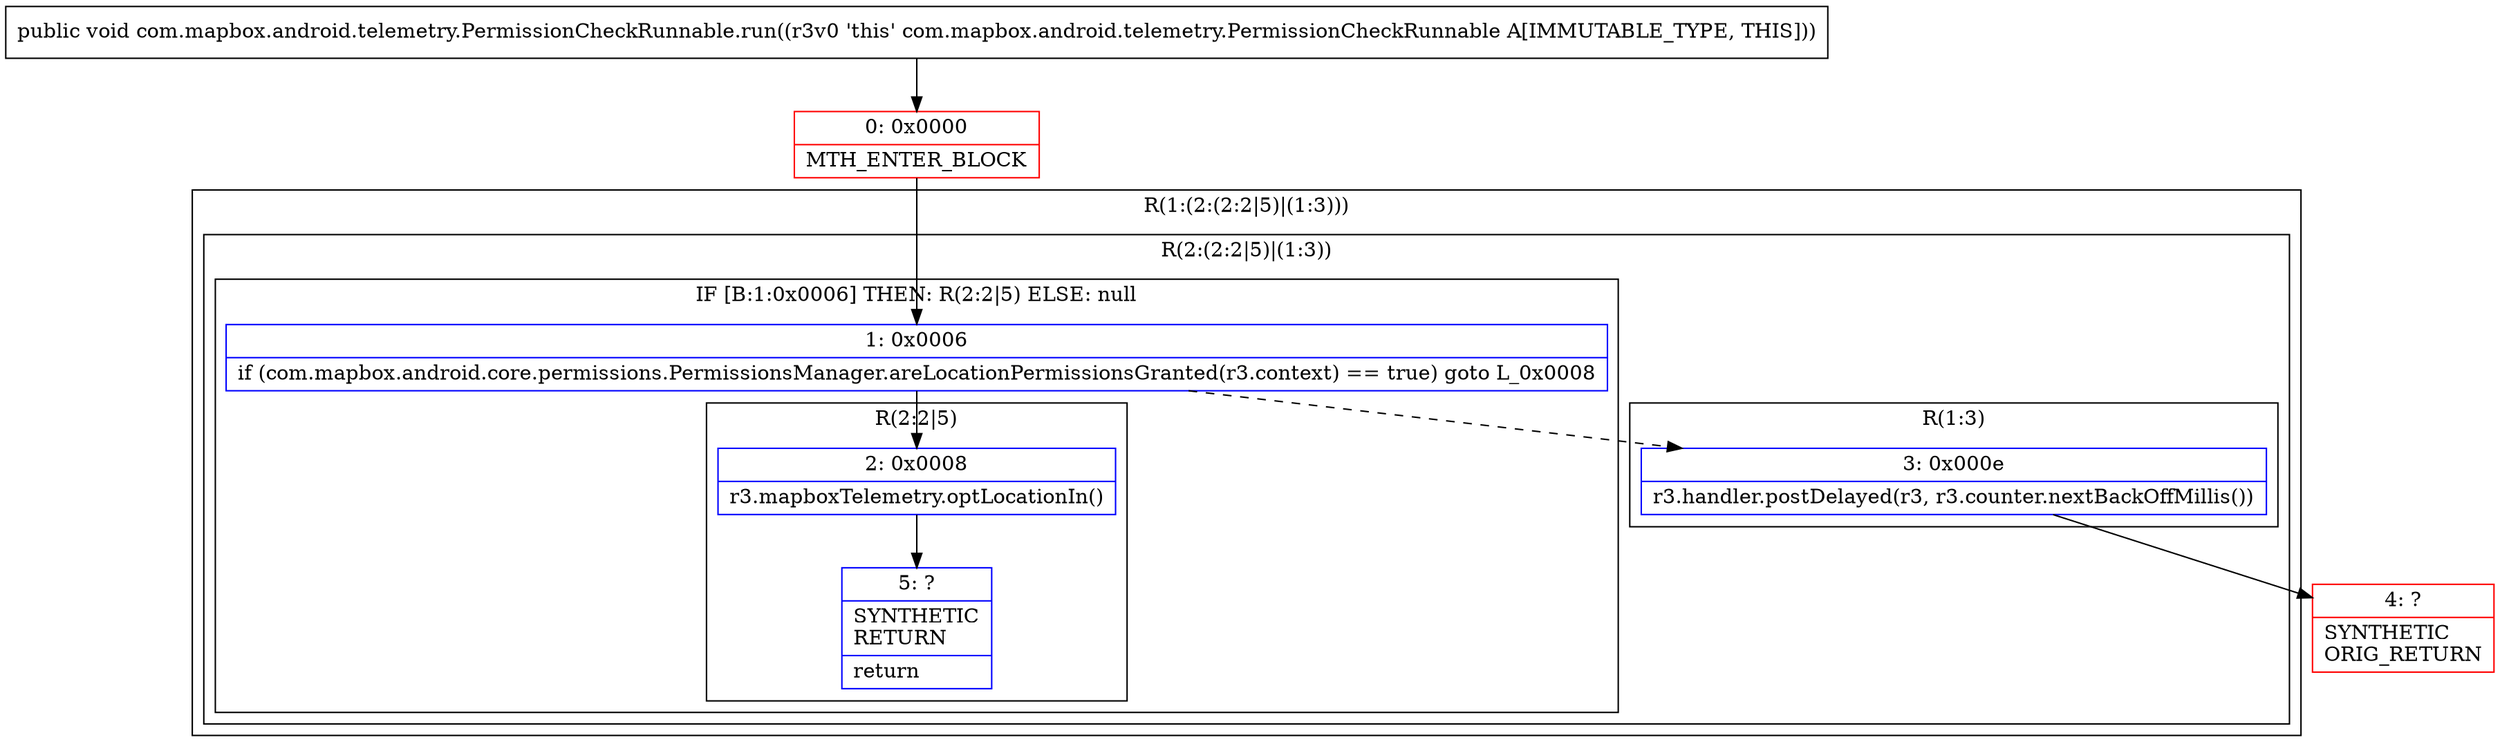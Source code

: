 digraph "CFG forcom.mapbox.android.telemetry.PermissionCheckRunnable.run()V" {
subgraph cluster_Region_1890872591 {
label = "R(1:(2:(2:2|5)|(1:3)))";
node [shape=record,color=blue];
subgraph cluster_Region_1673069889 {
label = "R(2:(2:2|5)|(1:3))";
node [shape=record,color=blue];
subgraph cluster_IfRegion_1318394814 {
label = "IF [B:1:0x0006] THEN: R(2:2|5) ELSE: null";
node [shape=record,color=blue];
Node_1 [shape=record,label="{1\:\ 0x0006|if (com.mapbox.android.core.permissions.PermissionsManager.areLocationPermissionsGranted(r3.context) == true) goto L_0x0008\l}"];
subgraph cluster_Region_111035130 {
label = "R(2:2|5)";
node [shape=record,color=blue];
Node_2 [shape=record,label="{2\:\ 0x0008|r3.mapboxTelemetry.optLocationIn()\l}"];
Node_5 [shape=record,label="{5\:\ ?|SYNTHETIC\lRETURN\l|return\l}"];
}
}
subgraph cluster_Region_1435601715 {
label = "R(1:3)";
node [shape=record,color=blue];
Node_3 [shape=record,label="{3\:\ 0x000e|r3.handler.postDelayed(r3, r3.counter.nextBackOffMillis())\l}"];
}
}
}
Node_0 [shape=record,color=red,label="{0\:\ 0x0000|MTH_ENTER_BLOCK\l}"];
Node_4 [shape=record,color=red,label="{4\:\ ?|SYNTHETIC\lORIG_RETURN\l}"];
MethodNode[shape=record,label="{public void com.mapbox.android.telemetry.PermissionCheckRunnable.run((r3v0 'this' com.mapbox.android.telemetry.PermissionCheckRunnable A[IMMUTABLE_TYPE, THIS])) }"];
MethodNode -> Node_0;
Node_1 -> Node_2;
Node_1 -> Node_3[style=dashed];
Node_2 -> Node_5;
Node_3 -> Node_4;
Node_0 -> Node_1;
}

